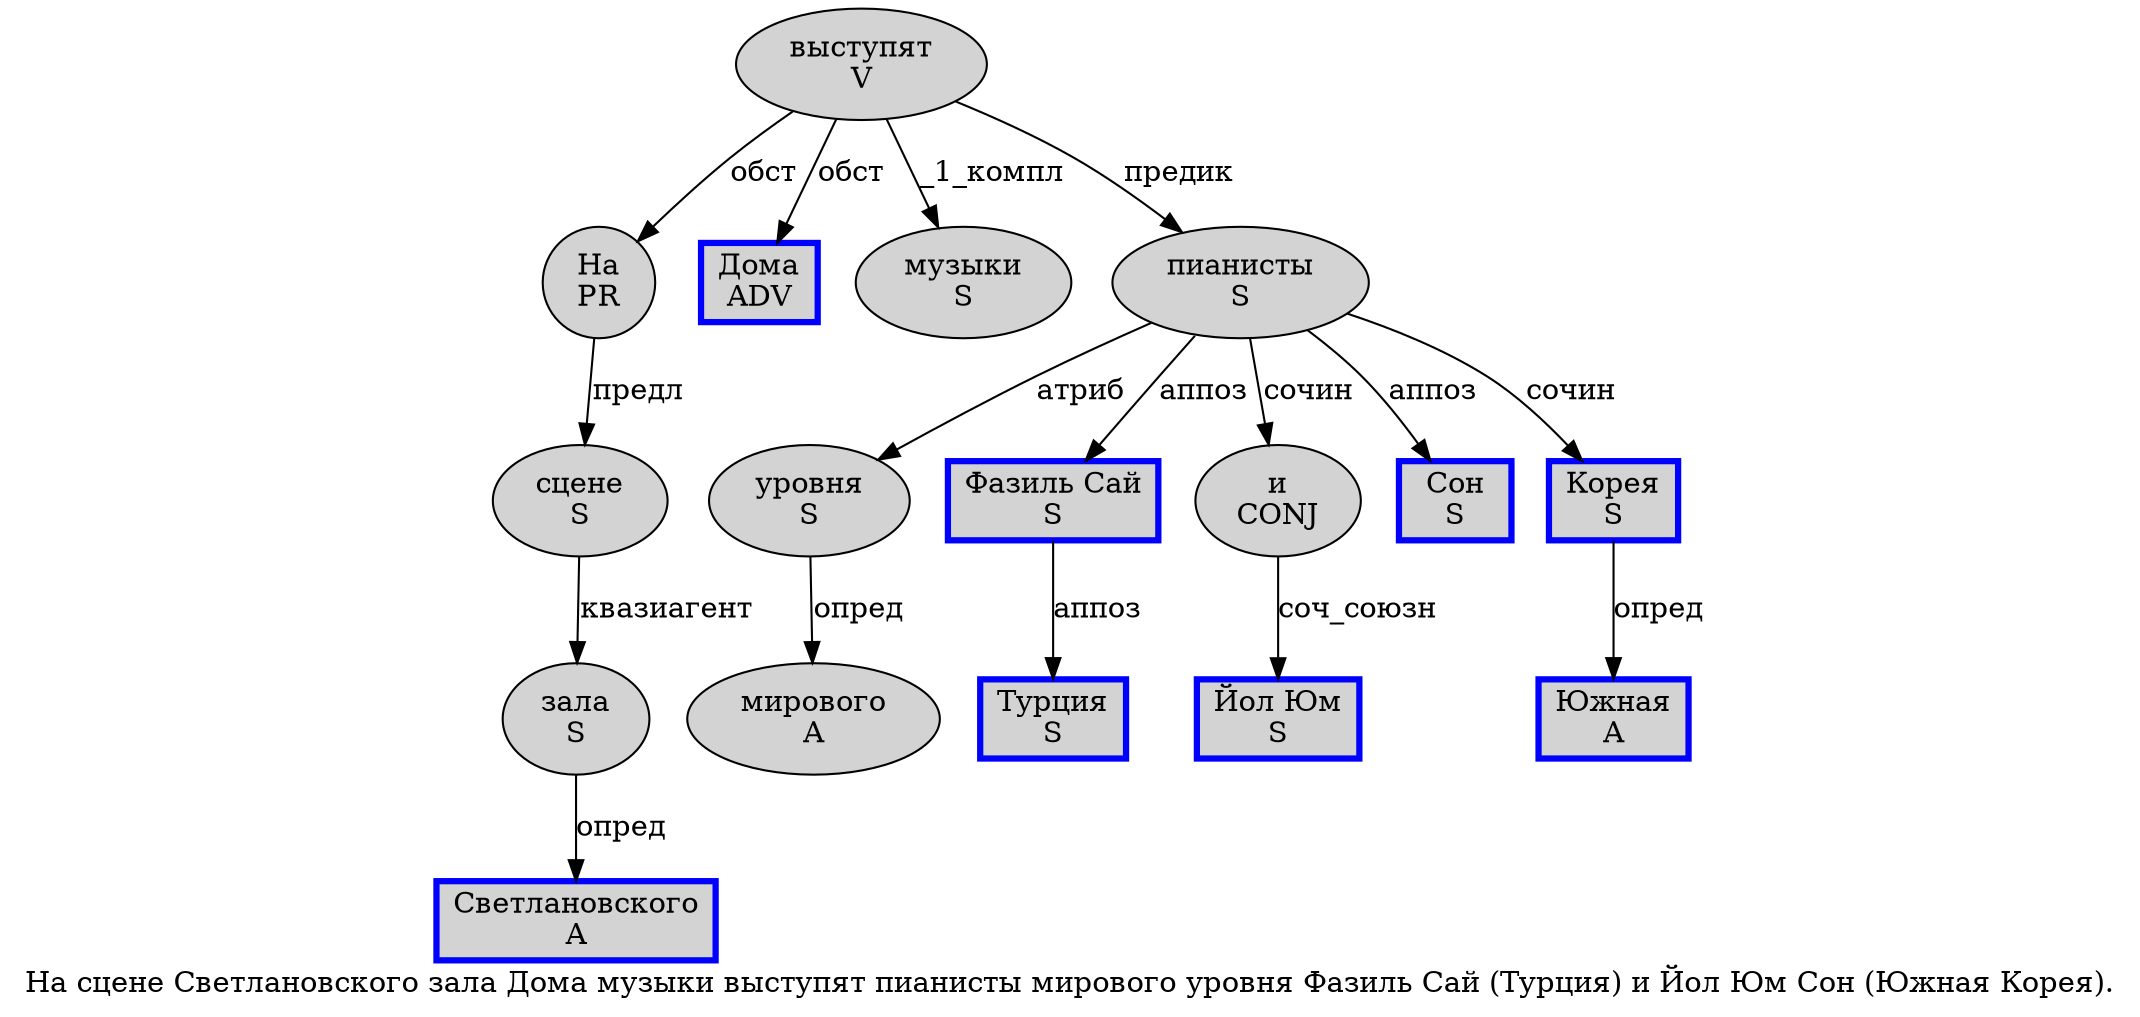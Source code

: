 digraph SENTENCE_947 {
	graph [label="На сцене Светлановского зала Дома музыки выступят пианисты мирового уровня Фазиль Сай (Турция) и Йол Юм Сон (Южная Корея)."]
	node [style=filled]
		0 [label="На
PR" color="" fillcolor=lightgray penwidth=1 shape=ellipse]
		1 [label="сцене
S" color="" fillcolor=lightgray penwidth=1 shape=ellipse]
		2 [label="Светлановского
A" color=blue fillcolor=lightgray penwidth=3 shape=box]
		3 [label="зала
S" color="" fillcolor=lightgray penwidth=1 shape=ellipse]
		4 [label="Дома
ADV" color=blue fillcolor=lightgray penwidth=3 shape=box]
		5 [label="музыки
S" color="" fillcolor=lightgray penwidth=1 shape=ellipse]
		6 [label="выступят
V" color="" fillcolor=lightgray penwidth=1 shape=ellipse]
		7 [label="пианисты
S" color="" fillcolor=lightgray penwidth=1 shape=ellipse]
		8 [label="мирового
A" color="" fillcolor=lightgray penwidth=1 shape=ellipse]
		9 [label="уровня
S" color="" fillcolor=lightgray penwidth=1 shape=ellipse]
		10 [label="Фазиль Сай
S" color=blue fillcolor=lightgray penwidth=3 shape=box]
		12 [label="Турция
S" color=blue fillcolor=lightgray penwidth=3 shape=box]
		14 [label="и
CONJ" color="" fillcolor=lightgray penwidth=1 shape=ellipse]
		15 [label="Йол Юм
S" color=blue fillcolor=lightgray penwidth=3 shape=box]
		16 [label="Сон
S" color=blue fillcolor=lightgray penwidth=3 shape=box]
		18 [label="Южная
A" color=blue fillcolor=lightgray penwidth=3 shape=box]
		19 [label="Корея
S" color=blue fillcolor=lightgray penwidth=3 shape=box]
			6 -> 0 [label="обст"]
			6 -> 4 [label="обст"]
			6 -> 5 [label="_1_компл"]
			6 -> 7 [label="предик"]
			1 -> 3 [label="квазиагент"]
			14 -> 15 [label="соч_союзн"]
			19 -> 18 [label="опред"]
			0 -> 1 [label="предл"]
			7 -> 9 [label="атриб"]
			7 -> 10 [label="аппоз"]
			7 -> 14 [label="сочин"]
			7 -> 16 [label="аппоз"]
			7 -> 19 [label="сочин"]
			3 -> 2 [label="опред"]
			9 -> 8 [label="опред"]
			10 -> 12 [label="аппоз"]
}